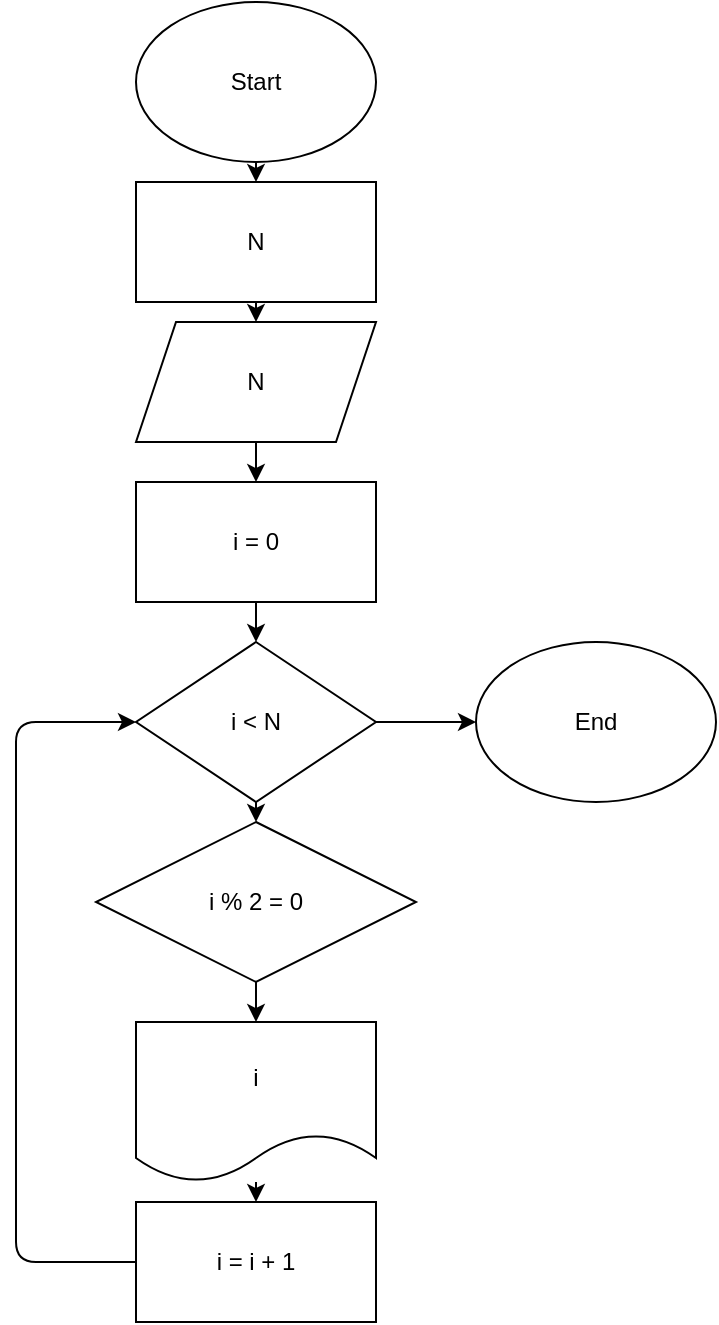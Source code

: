 <mxfile>
    <diagram id="-GQChHhtBwm1RXdFfXlJ" name="Page-1">
        <mxGraphModel dx="917" dy="540" grid="1" gridSize="10" guides="1" tooltips="1" connect="1" arrows="1" fold="1" page="1" pageScale="1" pageWidth="850" pageHeight="1100" math="0" shadow="0">
            <root>
                <mxCell id="0"/>
                <mxCell id="1" parent="0"/>
                <mxCell id="3" style="edgeStyle=none;html=1;" parent="1" source="2" target="4" edge="1">
                    <mxGeometry relative="1" as="geometry">
                        <mxPoint x="410" y="130" as="targetPoint"/>
                    </mxGeometry>
                </mxCell>
                <mxCell id="2" value="Start" style="ellipse;whiteSpace=wrap;html=1;" parent="1" vertex="1">
                    <mxGeometry x="350" y="20" width="120" height="80" as="geometry"/>
                </mxCell>
                <mxCell id="5" style="edgeStyle=none;html=1;" parent="1" source="4" target="6" edge="1">
                    <mxGeometry relative="1" as="geometry">
                        <mxPoint x="410" y="190" as="targetPoint"/>
                    </mxGeometry>
                </mxCell>
                <mxCell id="4" value="N" style="rounded=0;whiteSpace=wrap;html=1;" parent="1" vertex="1">
                    <mxGeometry x="350" y="110" width="120" height="60" as="geometry"/>
                </mxCell>
                <mxCell id="7" style="edgeStyle=none;html=1;" parent="1" source="6" target="8" edge="1">
                    <mxGeometry relative="1" as="geometry">
                        <mxPoint x="410" y="260" as="targetPoint"/>
                    </mxGeometry>
                </mxCell>
                <mxCell id="6" value="N" style="shape=parallelogram;perimeter=parallelogramPerimeter;whiteSpace=wrap;html=1;fixedSize=1;" parent="1" vertex="1">
                    <mxGeometry x="350" y="180" width="120" height="60" as="geometry"/>
                </mxCell>
                <mxCell id="9" style="edgeStyle=none;html=1;" parent="1" source="8" target="10" edge="1">
                    <mxGeometry relative="1" as="geometry">
                        <mxPoint x="410" y="340" as="targetPoint"/>
                    </mxGeometry>
                </mxCell>
                <mxCell id="8" value="i = 0" style="rounded=0;whiteSpace=wrap;html=1;" parent="1" vertex="1">
                    <mxGeometry x="350" y="260" width="120" height="60" as="geometry"/>
                </mxCell>
                <mxCell id="11" style="edgeStyle=none;html=1;" parent="1" source="10" target="15" edge="1">
                    <mxGeometry relative="1" as="geometry">
                        <mxPoint x="410" y="440" as="targetPoint"/>
                    </mxGeometry>
                </mxCell>
                <mxCell id="13" style="edgeStyle=none;html=1;" parent="1" source="10" edge="1">
                    <mxGeometry relative="1" as="geometry">
                        <mxPoint x="520" y="380" as="targetPoint"/>
                    </mxGeometry>
                </mxCell>
                <mxCell id="10" value="i &amp;lt; N" style="rhombus;whiteSpace=wrap;html=1;" parent="1" vertex="1">
                    <mxGeometry x="350" y="340" width="120" height="80" as="geometry"/>
                </mxCell>
                <mxCell id="18" style="edgeStyle=none;html=1;entryX=0.5;entryY=0;entryDx=0;entryDy=0;" parent="1" source="15" target="17" edge="1">
                    <mxGeometry relative="1" as="geometry"/>
                </mxCell>
                <mxCell id="15" value="i % 2 = 0" style="rhombus;whiteSpace=wrap;html=1;" parent="1" vertex="1">
                    <mxGeometry x="330" y="430" width="160" height="80" as="geometry"/>
                </mxCell>
                <mxCell id="19" style="edgeStyle=none;html=1;" parent="1" source="17" target="20" edge="1">
                    <mxGeometry relative="1" as="geometry">
                        <mxPoint x="410" y="640" as="targetPoint"/>
                    </mxGeometry>
                </mxCell>
                <mxCell id="17" value="i" style="shape=document;whiteSpace=wrap;html=1;boundedLbl=1;" parent="1" vertex="1">
                    <mxGeometry x="350" y="530" width="120" height="80" as="geometry"/>
                </mxCell>
                <mxCell id="21" style="edgeStyle=none;html=1;entryX=0;entryY=0.5;entryDx=0;entryDy=0;" parent="1" source="20" target="10" edge="1">
                    <mxGeometry relative="1" as="geometry">
                        <Array as="points">
                            <mxPoint x="290" y="650"/>
                            <mxPoint x="290" y="380"/>
                        </Array>
                    </mxGeometry>
                </mxCell>
                <mxCell id="20" value="i = i + 1" style="rounded=0;whiteSpace=wrap;html=1;" parent="1" vertex="1">
                    <mxGeometry x="350" y="620" width="120" height="60" as="geometry"/>
                </mxCell>
                <mxCell id="22" value="End" style="ellipse;whiteSpace=wrap;html=1;" parent="1" vertex="1">
                    <mxGeometry x="520" y="340" width="120" height="80" as="geometry"/>
                </mxCell>
            </root>
        </mxGraphModel>
    </diagram>
</mxfile>